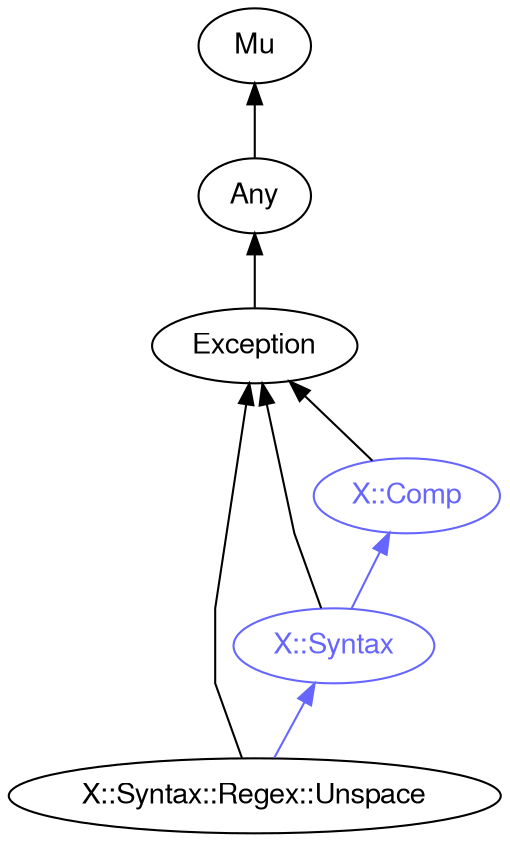 digraph "perl6-type-graph" {
    rankdir=BT;
    splines=polyline;
    overlap=false; 
    graph [truecolor=true bgcolor="#FFFFFF"];
    // Types
    "X::Syntax::Regex::Unspace" [color="#000000", fontcolor="#000000", href="/type/X::Syntax::Regex::Unspace", fontname="FreeSans"];
    "Mu" [color="#000000", fontcolor="#000000", href="/type/Mu", fontname="FreeSans"];
    "Any" [color="#000000", fontcolor="#000000", href="/type/Any", fontname="FreeSans"];
    "Exception" [color="#000000", fontcolor="#000000", href="/type/Exception", fontname="FreeSans"];
    "X::Comp" [color="#6666FF", fontcolor="#6666FF", href="/type/X::Comp", fontname="FreeSans"];
    "X::Syntax" [color="#6666FF", fontcolor="#6666FF", href="/type/X::Syntax", fontname="FreeSans"];

    // Superclasses
    "X::Syntax::Regex::Unspace" -> "Exception" [color="#000000"];
    "Any" -> "Mu" [color="#000000"];
    "Exception" -> "Any" [color="#000000"];
    "X::Comp" -> "Exception" [color="#000000"];
    "X::Syntax" -> "Exception" [color="#000000"];

    // Roles
    "X::Syntax::Regex::Unspace" -> "X::Syntax" [color="#6666FF"];
    "X::Syntax" -> "X::Comp" [color="#6666FF"];
}
